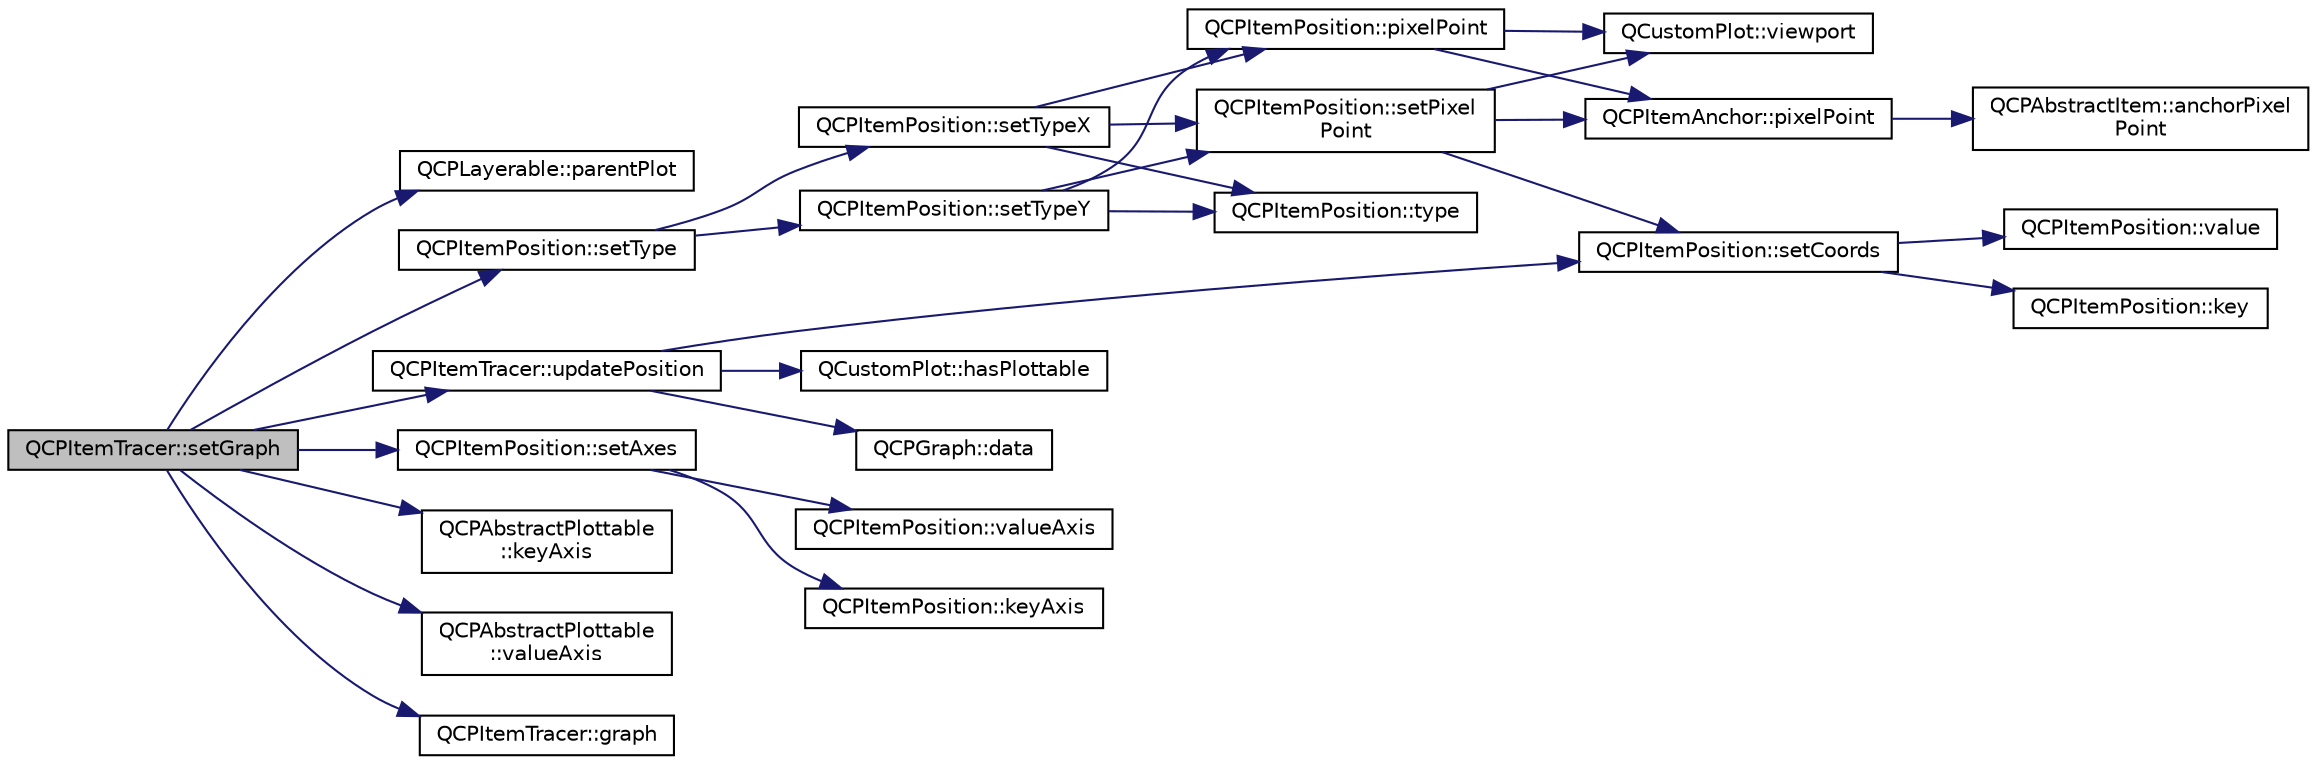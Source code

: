 digraph "QCPItemTracer::setGraph"
{
  edge [fontname="Helvetica",fontsize="10",labelfontname="Helvetica",labelfontsize="10"];
  node [fontname="Helvetica",fontsize="10",shape=record];
  rankdir="LR";
  Node78 [label="QCPItemTracer::setGraph",height=0.2,width=0.4,color="black", fillcolor="grey75", style="filled", fontcolor="black"];
  Node78 -> Node79 [color="midnightblue",fontsize="10",style="solid",fontname="Helvetica"];
  Node79 [label="QCPLayerable::parentPlot",height=0.2,width=0.4,color="black", fillcolor="white", style="filled",URL="$d6/d4d/class_q_c_p_layerable.html#a473edb813a4c1929d6b6a8fe3ff3faf7"];
  Node78 -> Node80 [color="midnightblue",fontsize="10",style="solid",fontname="Helvetica"];
  Node80 [label="QCPItemPosition::setType",height=0.2,width=0.4,color="black", fillcolor="white", style="filled",URL="$d1/dad/class_q_c_p_item_position.html#aa476abf71ed8fa4c537457ebb1a754ad"];
  Node80 -> Node81 [color="midnightblue",fontsize="10",style="solid",fontname="Helvetica"];
  Node81 [label="QCPItemPosition::setTypeX",height=0.2,width=0.4,color="black", fillcolor="white", style="filled",URL="$d1/dad/class_q_c_p_item_position.html#a2113b2351d6d00457fb3559a4e20c3ea"];
  Node81 -> Node82 [color="midnightblue",fontsize="10",style="solid",fontname="Helvetica"];
  Node82 [label="QCPItemPosition::pixelPoint",height=0.2,width=0.4,color="black", fillcolor="white", style="filled",URL="$d1/dad/class_q_c_p_item_position.html#a6cad070c22801295231f5bd6045afe70"];
  Node82 -> Node83 [color="midnightblue",fontsize="10",style="solid",fontname="Helvetica"];
  Node83 [label="QCPItemAnchor::pixelPoint",height=0.2,width=0.4,color="black", fillcolor="white", style="filled",URL="$d4/d7c/class_q_c_p_item_anchor.html#ae1a21d9471d1d788624cad297e1b8d6f"];
  Node83 -> Node84 [color="midnightblue",fontsize="10",style="solid",fontname="Helvetica"];
  Node84 [label="QCPAbstractItem::anchorPixel\lPoint",height=0.2,width=0.4,color="black", fillcolor="white", style="filled",URL="$da/d6a/class_q_c_p_abstract_item.html#a5681c190803e899bac9a240753fdba00"];
  Node82 -> Node85 [color="midnightblue",fontsize="10",style="solid",fontname="Helvetica"];
  Node85 [label="QCustomPlot::viewport",height=0.2,width=0.4,color="black", fillcolor="white", style="filled",URL="$dd/d9b/class_q_custom_plot.html#a19842409b18f556b256d05e97fffc670"];
  Node81 -> Node86 [color="midnightblue",fontsize="10",style="solid",fontname="Helvetica"];
  Node86 [label="QCPItemPosition::type",height=0.2,width=0.4,color="black", fillcolor="white", style="filled",URL="$d1/dad/class_q_c_p_item_position.html#abfd74d86bd799306ce0295ffe433bdfc"];
  Node81 -> Node87 [color="midnightblue",fontsize="10",style="solid",fontname="Helvetica"];
  Node87 [label="QCPItemPosition::setPixel\lPoint",height=0.2,width=0.4,color="black", fillcolor="white", style="filled",URL="$d1/dad/class_q_c_p_item_position.html#ab404e56d9ac2ac2df0382c57933a71ef"];
  Node87 -> Node83 [color="midnightblue",fontsize="10",style="solid",fontname="Helvetica"];
  Node87 -> Node85 [color="midnightblue",fontsize="10",style="solid",fontname="Helvetica"];
  Node87 -> Node88 [color="midnightblue",fontsize="10",style="solid",fontname="Helvetica"];
  Node88 [label="QCPItemPosition::setCoords",height=0.2,width=0.4,color="black", fillcolor="white", style="filled",URL="$d1/dad/class_q_c_p_item_position.html#aa988ba4e87ab684c9021017dcaba945f"];
  Node88 -> Node89 [color="midnightblue",fontsize="10",style="solid",fontname="Helvetica"];
  Node89 [label="QCPItemPosition::key",height=0.2,width=0.4,color="black", fillcolor="white", style="filled",URL="$d1/dad/class_q_c_p_item_position.html#a6fc519f1b73722a8d0cff7d4d647407e"];
  Node88 -> Node90 [color="midnightblue",fontsize="10",style="solid",fontname="Helvetica"];
  Node90 [label="QCPItemPosition::value",height=0.2,width=0.4,color="black", fillcolor="white", style="filled",URL="$d1/dad/class_q_c_p_item_position.html#acfcf86f840a7366a4299bff593d5d636"];
  Node80 -> Node91 [color="midnightblue",fontsize="10",style="solid",fontname="Helvetica"];
  Node91 [label="QCPItemPosition::setTypeY",height=0.2,width=0.4,color="black", fillcolor="white", style="filled",URL="$d1/dad/class_q_c_p_item_position.html#ac2a454aa5a54c1615c50686601ec4510"];
  Node91 -> Node82 [color="midnightblue",fontsize="10",style="solid",fontname="Helvetica"];
  Node91 -> Node86 [color="midnightblue",fontsize="10",style="solid",fontname="Helvetica"];
  Node91 -> Node87 [color="midnightblue",fontsize="10",style="solid",fontname="Helvetica"];
  Node78 -> Node92 [color="midnightblue",fontsize="10",style="solid",fontname="Helvetica"];
  Node92 [label="QCPItemPosition::setAxes",height=0.2,width=0.4,color="black", fillcolor="white", style="filled",URL="$d1/dad/class_q_c_p_item_position.html#a2185f45c75ac8cb9be89daeaaad50e37"];
  Node92 -> Node93 [color="midnightblue",fontsize="10",style="solid",fontname="Helvetica"];
  Node93 [label="QCPItemPosition::keyAxis",height=0.2,width=0.4,color="black", fillcolor="white", style="filled",URL="$d1/dad/class_q_c_p_item_position.html#a9ad34861fbfd8be8b8270c16f879169c"];
  Node92 -> Node94 [color="midnightblue",fontsize="10",style="solid",fontname="Helvetica"];
  Node94 [label="QCPItemPosition::valueAxis",height=0.2,width=0.4,color="black", fillcolor="white", style="filled",URL="$d1/dad/class_q_c_p_item_position.html#a356ac94e7e73d88deb7f2841c0d0c734"];
  Node78 -> Node95 [color="midnightblue",fontsize="10",style="solid",fontname="Helvetica"];
  Node95 [label="QCPAbstractPlottable\l::keyAxis",height=0.2,width=0.4,color="black", fillcolor="white", style="filled",URL="$d4/d89/class_q_c_p_abstract_plottable.html#a2cdd6f0dd5e9a979037f86b4000d9cfe"];
  Node78 -> Node96 [color="midnightblue",fontsize="10",style="solid",fontname="Helvetica"];
  Node96 [label="QCPAbstractPlottable\l::valueAxis",height=0.2,width=0.4,color="black", fillcolor="white", style="filled",URL="$d4/d89/class_q_c_p_abstract_plottable.html#af47809a644a68ffd955fb30b01fb4f2f"];
  Node78 -> Node97 [color="midnightblue",fontsize="10",style="solid",fontname="Helvetica"];
  Node97 [label="QCPItemTracer::graph",height=0.2,width=0.4,color="black", fillcolor="white", style="filled",URL="$d9/da3/class_q_c_p_item_tracer.html#ac6526e3e1fff79894f034823461b138a"];
  Node78 -> Node98 [color="midnightblue",fontsize="10",style="solid",fontname="Helvetica"];
  Node98 [label="QCPItemTracer::updatePosition",height=0.2,width=0.4,color="black", fillcolor="white", style="filled",URL="$d9/da3/class_q_c_p_item_tracer.html#a5b90296109e36384aedbc8908a670413"];
  Node98 -> Node99 [color="midnightblue",fontsize="10",style="solid",fontname="Helvetica"];
  Node99 [label="QCustomPlot::hasPlottable",height=0.2,width=0.4,color="black", fillcolor="white", style="filled",URL="$dd/d9b/class_q_custom_plot.html#a72cefbfbb9e699940e37be605bd9c51e"];
  Node98 -> Node100 [color="midnightblue",fontsize="10",style="solid",fontname="Helvetica"];
  Node100 [label="QCPGraph::data",height=0.2,width=0.4,color="black", fillcolor="white", style="filled",URL="$d2/d4c/class_q_c_p_graph.html#acde1c0d1f6a817930489548396e6b3e6"];
  Node98 -> Node88 [color="midnightblue",fontsize="10",style="solid",fontname="Helvetica"];
}
